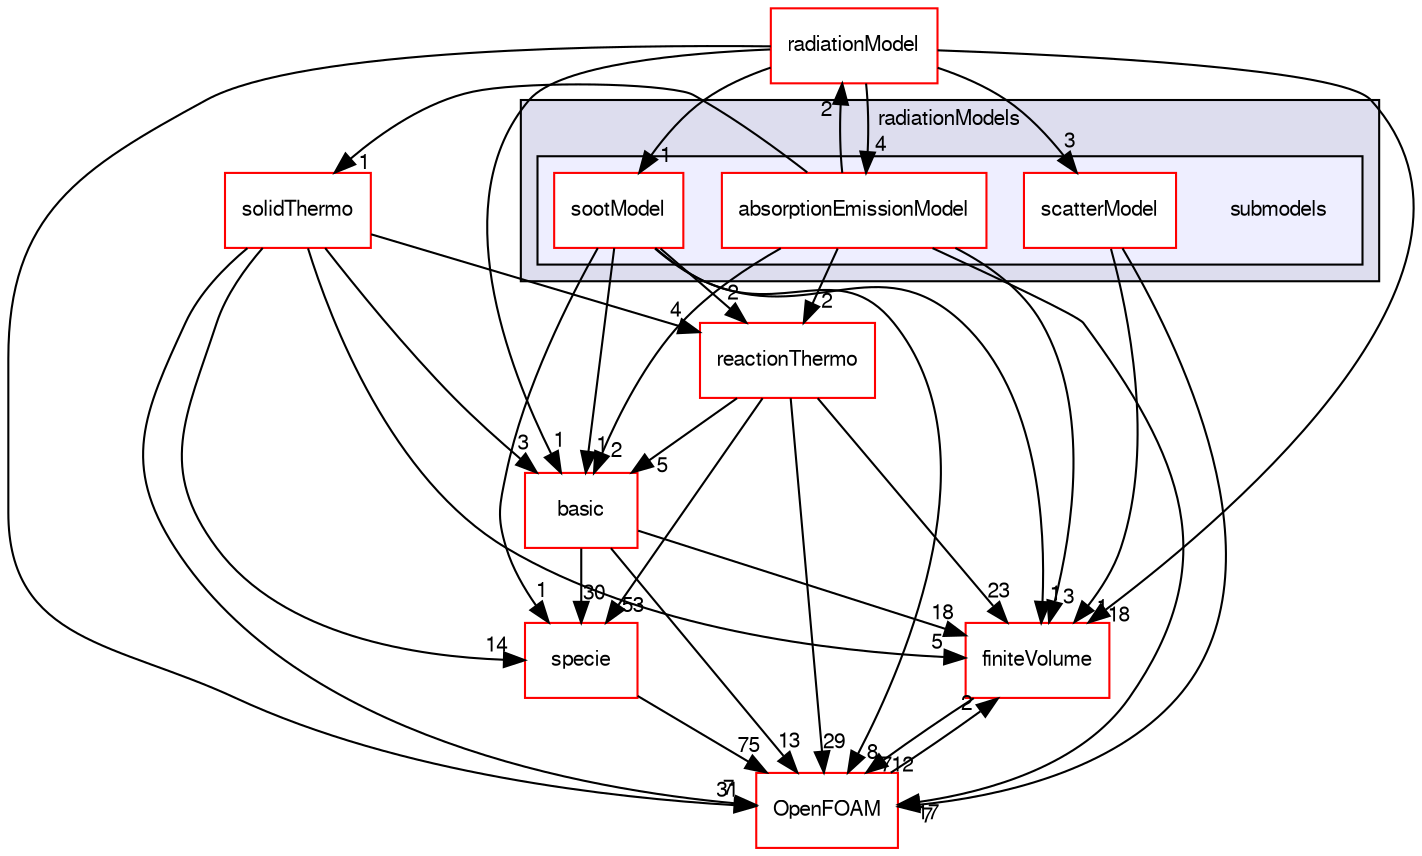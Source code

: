 digraph "src/thermophysicalModels/radiationModels/submodels" {
  bgcolor=transparent;
  compound=true
  node [ fontsize="10", fontname="FreeSans"];
  edge [ labelfontsize="10", labelfontname="FreeSans"];
  subgraph clusterdir_021d3db3863c1f00b61151be586b6907 {
    graph [ bgcolor="#ddddee", pencolor="black", label="radiationModels" fontname="FreeSans", fontsize="10", URL="dir_021d3db3863c1f00b61151be586b6907.html"]
  subgraph clusterdir_0e35a089fd36da69fd114ae181f5f769 {
    graph [ bgcolor="#eeeeff", pencolor="black", label="" URL="dir_0e35a089fd36da69fd114ae181f5f769.html"];
    dir_0e35a089fd36da69fd114ae181f5f769 [shape=plaintext label="submodels"];
    dir_8da48cd766041b1f9ce07837accff795 [shape=box label="absorptionEmissionModel" color="red" fillcolor="white" style="filled" URL="dir_8da48cd766041b1f9ce07837accff795.html"];
    dir_28fa3d20a2fcb87cd6c39ff36a2675bc [shape=box label="scatterModel" color="red" fillcolor="white" style="filled" URL="dir_28fa3d20a2fcb87cd6c39ff36a2675bc.html"];
    dir_d999fc5f642ade158d4f7fd544392b7a [shape=box label="sootModel" color="red" fillcolor="white" style="filled" URL="dir_d999fc5f642ade158d4f7fd544392b7a.html"];
  }
  }
  dir_9bd15774b555cf7259a6fa18f99fe99b [shape=box label="finiteVolume" color="red" URL="dir_9bd15774b555cf7259a6fa18f99fe99b.html"];
  dir_5c4bf53b114f4c9237cd4ef0431fc9bd [shape=box label="specie" color="red" URL="dir_5c4bf53b114f4c9237cd4ef0431fc9bd.html"];
  dir_08c5a0922f0d1752bb9c4bf65110e65b [shape=box label="radiationModel" color="red" URL="dir_08c5a0922f0d1752bb9c4bf65110e65b.html"];
  dir_c5473ff19b20e6ec4dfe5c310b3778a8 [shape=box label="OpenFOAM" color="red" URL="dir_c5473ff19b20e6ec4dfe5c310b3778a8.html"];
  dir_b0a4276768a9e3782bd6f894861ddaf3 [shape=box label="solidThermo" color="red" URL="dir_b0a4276768a9e3782bd6f894861ddaf3.html"];
  dir_87c7a4a86ffb283740ec390ea55551cb [shape=box label="reactionThermo" color="red" URL="dir_87c7a4a86ffb283740ec390ea55551cb.html"];
  dir_38cb9973e0eaf6834e10b18bff965c4b [shape=box label="basic" color="red" URL="dir_38cb9973e0eaf6834e10b18bff965c4b.html"];
  dir_9bd15774b555cf7259a6fa18f99fe99b->dir_c5473ff19b20e6ec4dfe5c310b3778a8 [headlabel="712", labeldistance=1.5 headhref="dir_000749_001732.html"];
  dir_5c4bf53b114f4c9237cd4ef0431fc9bd->dir_c5473ff19b20e6ec4dfe5c310b3778a8 [headlabel="75", labeldistance=1.5 headhref="dir_001073_001732.html"];
  dir_28fa3d20a2fcb87cd6c39ff36a2675bc->dir_9bd15774b555cf7259a6fa18f99fe99b [headlabel="1", labeldistance=1.5 headhref="dir_002657_000749.html"];
  dir_28fa3d20a2fcb87cd6c39ff36a2675bc->dir_c5473ff19b20e6ec4dfe5c310b3778a8 [headlabel="7", labeldistance=1.5 headhref="dir_002657_001732.html"];
  dir_08c5a0922f0d1752bb9c4bf65110e65b->dir_9bd15774b555cf7259a6fa18f99fe99b [headlabel="18", labeldistance=1.5 headhref="dir_002413_000749.html"];
  dir_08c5a0922f0d1752bb9c4bf65110e65b->dir_28fa3d20a2fcb87cd6c39ff36a2675bc [headlabel="3", labeldistance=1.5 headhref="dir_002413_002657.html"];
  dir_08c5a0922f0d1752bb9c4bf65110e65b->dir_d999fc5f642ade158d4f7fd544392b7a [headlabel="1", labeldistance=1.5 headhref="dir_002413_002661.html"];
  dir_08c5a0922f0d1752bb9c4bf65110e65b->dir_8da48cd766041b1f9ce07837accff795 [headlabel="4", labeldistance=1.5 headhref="dir_002413_002649.html"];
  dir_08c5a0922f0d1752bb9c4bf65110e65b->dir_c5473ff19b20e6ec4dfe5c310b3778a8 [headlabel="31", labeldistance=1.5 headhref="dir_002413_001732.html"];
  dir_08c5a0922f0d1752bb9c4bf65110e65b->dir_38cb9973e0eaf6834e10b18bff965c4b [headlabel="1", labeldistance=1.5 headhref="dir_002413_002555.html"];
  dir_d999fc5f642ade158d4f7fd544392b7a->dir_9bd15774b555cf7259a6fa18f99fe99b [headlabel="1", labeldistance=1.5 headhref="dir_002661_000749.html"];
  dir_d999fc5f642ade158d4f7fd544392b7a->dir_5c4bf53b114f4c9237cd4ef0431fc9bd [headlabel="1", labeldistance=1.5 headhref="dir_002661_001073.html"];
  dir_d999fc5f642ade158d4f7fd544392b7a->dir_c5473ff19b20e6ec4dfe5c310b3778a8 [headlabel="8", labeldistance=1.5 headhref="dir_002661_001732.html"];
  dir_d999fc5f642ade158d4f7fd544392b7a->dir_87c7a4a86ffb283740ec390ea55551cb [headlabel="2", labeldistance=1.5 headhref="dir_002661_002665.html"];
  dir_d999fc5f642ade158d4f7fd544392b7a->dir_38cb9973e0eaf6834e10b18bff965c4b [headlabel="1", labeldistance=1.5 headhref="dir_002661_002555.html"];
  dir_8da48cd766041b1f9ce07837accff795->dir_9bd15774b555cf7259a6fa18f99fe99b [headlabel="3", labeldistance=1.5 headhref="dir_002649_000749.html"];
  dir_8da48cd766041b1f9ce07837accff795->dir_08c5a0922f0d1752bb9c4bf65110e65b [headlabel="2", labeldistance=1.5 headhref="dir_002649_002413.html"];
  dir_8da48cd766041b1f9ce07837accff795->dir_c5473ff19b20e6ec4dfe5c310b3778a8 [headlabel="17", labeldistance=1.5 headhref="dir_002649_001732.html"];
  dir_8da48cd766041b1f9ce07837accff795->dir_b0a4276768a9e3782bd6f894861ddaf3 [headlabel="1", labeldistance=1.5 headhref="dir_002649_002708.html"];
  dir_8da48cd766041b1f9ce07837accff795->dir_87c7a4a86ffb283740ec390ea55551cb [headlabel="2", labeldistance=1.5 headhref="dir_002649_002665.html"];
  dir_8da48cd766041b1f9ce07837accff795->dir_38cb9973e0eaf6834e10b18bff965c4b [headlabel="2", labeldistance=1.5 headhref="dir_002649_002555.html"];
  dir_c5473ff19b20e6ec4dfe5c310b3778a8->dir_9bd15774b555cf7259a6fa18f99fe99b [headlabel="2", labeldistance=1.5 headhref="dir_001732_000749.html"];
  dir_b0a4276768a9e3782bd6f894861ddaf3->dir_9bd15774b555cf7259a6fa18f99fe99b [headlabel="5", labeldistance=1.5 headhref="dir_002708_000749.html"];
  dir_b0a4276768a9e3782bd6f894861ddaf3->dir_5c4bf53b114f4c9237cd4ef0431fc9bd [headlabel="14", labeldistance=1.5 headhref="dir_002708_001073.html"];
  dir_b0a4276768a9e3782bd6f894861ddaf3->dir_c5473ff19b20e6ec4dfe5c310b3778a8 [headlabel="7", labeldistance=1.5 headhref="dir_002708_001732.html"];
  dir_b0a4276768a9e3782bd6f894861ddaf3->dir_87c7a4a86ffb283740ec390ea55551cb [headlabel="4", labeldistance=1.5 headhref="dir_002708_002665.html"];
  dir_b0a4276768a9e3782bd6f894861ddaf3->dir_38cb9973e0eaf6834e10b18bff965c4b [headlabel="3", labeldistance=1.5 headhref="dir_002708_002555.html"];
  dir_87c7a4a86ffb283740ec390ea55551cb->dir_9bd15774b555cf7259a6fa18f99fe99b [headlabel="23", labeldistance=1.5 headhref="dir_002665_000749.html"];
  dir_87c7a4a86ffb283740ec390ea55551cb->dir_5c4bf53b114f4c9237cd4ef0431fc9bd [headlabel="53", labeldistance=1.5 headhref="dir_002665_001073.html"];
  dir_87c7a4a86ffb283740ec390ea55551cb->dir_c5473ff19b20e6ec4dfe5c310b3778a8 [headlabel="29", labeldistance=1.5 headhref="dir_002665_001732.html"];
  dir_87c7a4a86ffb283740ec390ea55551cb->dir_38cb9973e0eaf6834e10b18bff965c4b [headlabel="5", labeldistance=1.5 headhref="dir_002665_002555.html"];
  dir_38cb9973e0eaf6834e10b18bff965c4b->dir_9bd15774b555cf7259a6fa18f99fe99b [headlabel="18", labeldistance=1.5 headhref="dir_002555_000749.html"];
  dir_38cb9973e0eaf6834e10b18bff965c4b->dir_5c4bf53b114f4c9237cd4ef0431fc9bd [headlabel="30", labeldistance=1.5 headhref="dir_002555_001073.html"];
  dir_38cb9973e0eaf6834e10b18bff965c4b->dir_c5473ff19b20e6ec4dfe5c310b3778a8 [headlabel="13", labeldistance=1.5 headhref="dir_002555_001732.html"];
}
